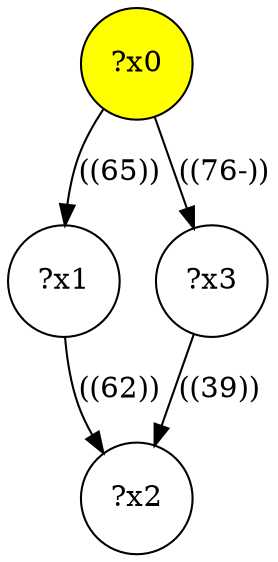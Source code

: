 digraph g {
	x0 [fillcolor="yellow", style="filled," shape=circle, label="?x0"];
	x1 [shape=circle, label="?x1"];
	x0 -> x1 [label="((65))"];
	x2 [shape=circle, label="?x2"];
	x1 -> x2 [label="((62))"];
	x3 [shape=circle, label="?x3"];
	x0 -> x3 [label="((76-))"];
	x3 -> x2 [label="((39))"];
}
